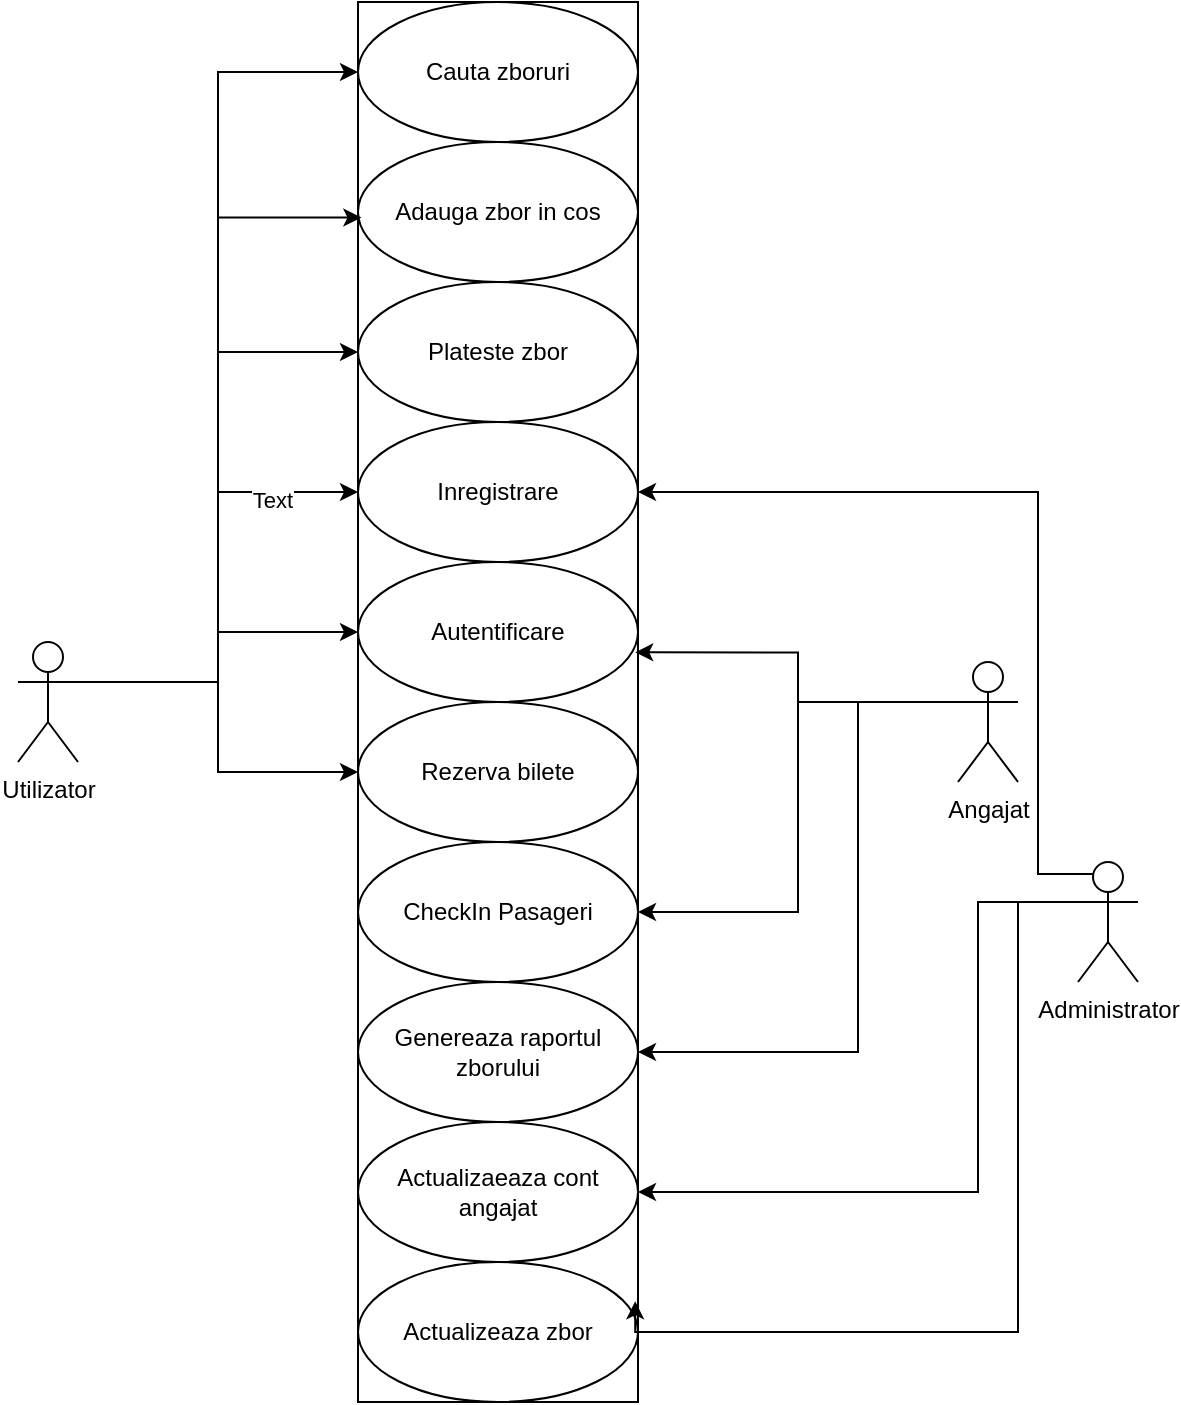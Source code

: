 <mxfile version="24.2.2" type="google">
  <diagram name="Page-1" id="929967ad-93f9-6ef4-fab6-5d389245f69c">
    <mxGraphModel grid="1" page="1" gridSize="10" guides="1" tooltips="1" connect="1" arrows="1" fold="1" pageScale="1.5" pageWidth="1169" pageHeight="826" background="none" math="0" shadow="0">
      <root>
        <mxCell id="0" style=";html=1;" />
        <mxCell id="1" style=";html=1;" parent="0" />
        <mxCell id="xzB-ye9xKBvhit1CvHdw-15" style="edgeStyle=orthogonalEdgeStyle;rounded=0;orthogonalLoop=1;jettySize=auto;html=1;exitX=1;exitY=0.333;exitDx=0;exitDy=0;exitPerimeter=0;entryX=0;entryY=0.5;entryDx=0;entryDy=0;" edge="1" parent="1" source="xzB-ye9xKBvhit1CvHdw-1" target="xzB-ye9xKBvhit1CvHdw-8">
          <mxGeometry relative="1" as="geometry" />
        </mxCell>
        <mxCell id="xzB-ye9xKBvhit1CvHdw-22" style="edgeStyle=orthogonalEdgeStyle;rounded=0;orthogonalLoop=1;jettySize=auto;html=1;exitX=1;exitY=0.333;exitDx=0;exitDy=0;exitPerimeter=0;entryX=0;entryY=0.5;entryDx=0;entryDy=0;" edge="1" parent="1" source="xzB-ye9xKBvhit1CvHdw-1" target="xzB-ye9xKBvhit1CvHdw-9">
          <mxGeometry relative="1" as="geometry" />
        </mxCell>
        <mxCell id="MZFfsp8Y0-jmR-dR5T9A-8" style="edgeStyle=orthogonalEdgeStyle;rounded=0;orthogonalLoop=1;jettySize=auto;html=1;exitX=1;exitY=0.333;exitDx=0;exitDy=0;exitPerimeter=0;entryX=0;entryY=0.5;entryDx=0;entryDy=0;" edge="1" parent="1" source="xzB-ye9xKBvhit1CvHdw-1" target="MZFfsp8Y0-jmR-dR5T9A-4">
          <mxGeometry relative="1" as="geometry" />
        </mxCell>
        <mxCell id="MZFfsp8Y0-jmR-dR5T9A-10" style="edgeStyle=orthogonalEdgeStyle;rounded=0;orthogonalLoop=1;jettySize=auto;html=1;exitX=1;exitY=0.333;exitDx=0;exitDy=0;exitPerimeter=0;entryX=0;entryY=0.5;entryDx=0;entryDy=0;" edge="1" parent="1" source="xzB-ye9xKBvhit1CvHdw-1" target="MZFfsp8Y0-jmR-dR5T9A-6">
          <mxGeometry relative="1" as="geometry" />
        </mxCell>
        <mxCell id="xzB-ye9xKBvhit1CvHdw-1" value="Utilizator" style="shape=umlActor;verticalLabelPosition=bottom;verticalAlign=top;html=1;" vertex="1" parent="1">
          <mxGeometry x="510" y="510" width="30" height="60" as="geometry" />
        </mxCell>
        <mxCell id="xzB-ye9xKBvhit1CvHdw-27" style="edgeStyle=orthogonalEdgeStyle;rounded=0;orthogonalLoop=1;jettySize=auto;html=1;exitX=0;exitY=0.333;exitDx=0;exitDy=0;exitPerimeter=0;entryX=1;entryY=0.5;entryDx=0;entryDy=0;" edge="1" parent="1" source="xzB-ye9xKBvhit1CvHdw-2" target="xzB-ye9xKBvhit1CvHdw-12">
          <mxGeometry relative="1" as="geometry">
            <mxPoint x="1000" y="810" as="targetPoint" />
            <Array as="points">
              <mxPoint x="990" y="640" />
              <mxPoint x="990" y="785" />
            </Array>
          </mxGeometry>
        </mxCell>
        <mxCell id="MZFfsp8Y0-jmR-dR5T9A-3" style="edgeStyle=orthogonalEdgeStyle;rounded=0;orthogonalLoop=1;jettySize=auto;html=1;exitX=0.25;exitY=0.1;exitDx=0;exitDy=0;exitPerimeter=0;entryX=1;entryY=0.5;entryDx=0;entryDy=0;" edge="1" parent="1" source="xzB-ye9xKBvhit1CvHdw-2" target="xzB-ye9xKBvhit1CvHdw-7">
          <mxGeometry relative="1" as="geometry">
            <Array as="points">
              <mxPoint x="1020" y="626" />
              <mxPoint x="1020" y="435" />
            </Array>
          </mxGeometry>
        </mxCell>
        <mxCell id="xzB-ye9xKBvhit1CvHdw-2" value="Administrator" style="shape=umlActor;verticalLabelPosition=bottom;verticalAlign=top;html=1;" vertex="1" parent="1">
          <mxGeometry x="1040" y="620" width="30" height="60" as="geometry" />
        </mxCell>
        <mxCell id="xzB-ye9xKBvhit1CvHdw-35" style="edgeStyle=orthogonalEdgeStyle;rounded=0;orthogonalLoop=1;jettySize=auto;html=1;exitX=0;exitY=0.333;exitDx=0;exitDy=0;exitPerimeter=0;entryX=1;entryY=0.5;entryDx=0;entryDy=0;" edge="1" parent="1" source="xzB-ye9xKBvhit1CvHdw-3" target="xzB-ye9xKBvhit1CvHdw-10">
          <mxGeometry relative="1" as="geometry" />
        </mxCell>
        <mxCell id="xzB-ye9xKBvhit1CvHdw-36" style="edgeStyle=orthogonalEdgeStyle;rounded=0;orthogonalLoop=1;jettySize=auto;html=1;exitX=0;exitY=0.333;exitDx=0;exitDy=0;exitPerimeter=0;entryX=1;entryY=0.5;entryDx=0;entryDy=0;" edge="1" parent="1" source="xzB-ye9xKBvhit1CvHdw-3" target="xzB-ye9xKBvhit1CvHdw-11">
          <mxGeometry relative="1" as="geometry">
            <Array as="points">
              <mxPoint x="930" y="540" />
              <mxPoint x="930" y="715" />
            </Array>
          </mxGeometry>
        </mxCell>
        <mxCell id="xzB-ye9xKBvhit1CvHdw-3" value="Angajat" style="shape=umlActor;verticalLabelPosition=bottom;verticalAlign=top;html=1;" vertex="1" parent="1">
          <mxGeometry x="980" y="520" width="30" height="60" as="geometry" />
        </mxCell>
        <mxCell id="xzB-ye9xKBvhit1CvHdw-4" value="" style="html=1;whiteSpace=wrap;" vertex="1" parent="1">
          <mxGeometry x="680" y="190" width="140" height="700" as="geometry" />
        </mxCell>
        <mxCell id="xzB-ye9xKBvhit1CvHdw-7" value="Inregistrare" style="ellipse;whiteSpace=wrap;html=1;" vertex="1" parent="1">
          <mxGeometry x="680" y="400" width="140" height="70" as="geometry" />
        </mxCell>
        <mxCell id="xzB-ye9xKBvhit1CvHdw-8" value="Autentificare" style="ellipse;whiteSpace=wrap;html=1;" vertex="1" parent="1">
          <mxGeometry x="680" y="470" width="140" height="70" as="geometry" />
        </mxCell>
        <mxCell id="xzB-ye9xKBvhit1CvHdw-9" value="Rezerva bilete" style="ellipse;whiteSpace=wrap;html=1;" vertex="1" parent="1">
          <mxGeometry x="680" y="540" width="140" height="70" as="geometry" />
        </mxCell>
        <mxCell id="xzB-ye9xKBvhit1CvHdw-10" value="CheckIn Pasageri" style="ellipse;whiteSpace=wrap;html=1;" vertex="1" parent="1">
          <mxGeometry x="680" y="610" width="140" height="70" as="geometry" />
        </mxCell>
        <mxCell id="xzB-ye9xKBvhit1CvHdw-11" value="Genereaza raportul zborului" style="ellipse;whiteSpace=wrap;html=1;" vertex="1" parent="1">
          <mxGeometry x="680" y="680" width="140" height="70" as="geometry" />
        </mxCell>
        <mxCell id="xzB-ye9xKBvhit1CvHdw-12" value="Actualizaeaza cont angajat" style="ellipse;whiteSpace=wrap;html=1;" vertex="1" parent="1">
          <mxGeometry x="680" y="750" width="140" height="70" as="geometry" />
        </mxCell>
        <mxCell id="xzB-ye9xKBvhit1CvHdw-13" value="Actualizeaza zbor" style="ellipse;whiteSpace=wrap;html=1;" vertex="1" parent="1">
          <mxGeometry x="680" y="820" width="140" height="70" as="geometry" />
        </mxCell>
        <mxCell id="xzB-ye9xKBvhit1CvHdw-14" value="" style="line;strokeWidth=1;fillColor=none;align=left;verticalAlign=middle;spacingTop=-1;spacingLeft=3;spacingRight=3;rotatable=0;labelPosition=right;points=[];portConstraint=eastwest;strokeColor=inherit;" vertex="1" parent="1">
          <mxGeometry x="730" y="480" width="40" height="8" as="geometry" />
        </mxCell>
        <mxCell id="xzB-ye9xKBvhit1CvHdw-16" value="" style="line;strokeWidth=1;fillColor=none;align=left;verticalAlign=middle;spacingTop=-1;spacingLeft=3;spacingRight=3;rotatable=0;labelPosition=right;points=[];portConstraint=eastwest;strokeColor=inherit;" vertex="1" parent="1">
          <mxGeometry x="730" y="480" width="40" height="8" as="geometry" />
        </mxCell>
        <mxCell id="xzB-ye9xKBvhit1CvHdw-21" style="edgeStyle=orthogonalEdgeStyle;rounded=0;orthogonalLoop=1;jettySize=auto;html=1;exitX=1;exitY=0.333;exitDx=0;exitDy=0;exitPerimeter=0;entryX=0;entryY=0.5;entryDx=0;entryDy=0;" edge="1" parent="1" source="xzB-ye9xKBvhit1CvHdw-1" target="xzB-ye9xKBvhit1CvHdw-7">
          <mxGeometry relative="1" as="geometry" />
        </mxCell>
        <mxCell id="MZFfsp8Y0-jmR-dR5T9A-7" value="Text" style="edgeLabel;html=1;align=center;verticalAlign=middle;resizable=0;points=[];" connectable="0" vertex="1" parent="xzB-ye9xKBvhit1CvHdw-21">
          <mxGeometry x="0.643" y="-4" relative="1" as="geometry">
            <mxPoint x="-1" as="offset" />
          </mxGeometry>
        </mxCell>
        <mxCell id="xzB-ye9xKBvhit1CvHdw-32" style="edgeStyle=orthogonalEdgeStyle;rounded=0;orthogonalLoop=1;jettySize=auto;html=1;exitX=0;exitY=0.333;exitDx=0;exitDy=0;exitPerimeter=0;entryX=0.99;entryY=0.928;entryDx=0;entryDy=0;entryPerimeter=0;" edge="1" parent="1" source="xzB-ye9xKBvhit1CvHdw-2" target="xzB-ye9xKBvhit1CvHdw-4">
          <mxGeometry relative="1" as="geometry">
            <Array as="points">
              <mxPoint x="1010" y="640" />
              <mxPoint x="1010" y="855" />
            </Array>
          </mxGeometry>
        </mxCell>
        <mxCell id="xzB-ye9xKBvhit1CvHdw-33" style="edgeStyle=orthogonalEdgeStyle;rounded=0;orthogonalLoop=1;jettySize=auto;html=1;exitX=0;exitY=0.333;exitDx=0;exitDy=0;exitPerimeter=0;entryX=0.99;entryY=0.645;entryDx=0;entryDy=0;entryPerimeter=0;" edge="1" parent="1" source="xzB-ye9xKBvhit1CvHdw-3" target="xzB-ye9xKBvhit1CvHdw-8">
          <mxGeometry relative="1" as="geometry" />
        </mxCell>
        <mxCell id="MZFfsp8Y0-jmR-dR5T9A-4" value="Plateste zbor" style="ellipse;whiteSpace=wrap;html=1;" vertex="1" parent="1">
          <mxGeometry x="680" y="330" width="140" height="70" as="geometry" />
        </mxCell>
        <mxCell id="MZFfsp8Y0-jmR-dR5T9A-5" value="Adauga zbor in cos" style="ellipse;whiteSpace=wrap;html=1;" vertex="1" parent="1">
          <mxGeometry x="680" y="260" width="140" height="70" as="geometry" />
        </mxCell>
        <mxCell id="MZFfsp8Y0-jmR-dR5T9A-6" value="Cauta zboruri" style="ellipse;whiteSpace=wrap;html=1;" vertex="1" parent="1">
          <mxGeometry x="680" y="190" width="140" height="70" as="geometry" />
        </mxCell>
        <mxCell id="MZFfsp8Y0-jmR-dR5T9A-9" style="edgeStyle=orthogonalEdgeStyle;rounded=0;orthogonalLoop=1;jettySize=auto;html=1;exitX=1;exitY=0.333;exitDx=0;exitDy=0;exitPerimeter=0;entryX=0.012;entryY=0.154;entryDx=0;entryDy=0;entryPerimeter=0;" edge="1" parent="1" source="xzB-ye9xKBvhit1CvHdw-1" target="xzB-ye9xKBvhit1CvHdw-4">
          <mxGeometry relative="1" as="geometry" />
        </mxCell>
      </root>
    </mxGraphModel>
  </diagram>
</mxfile>
